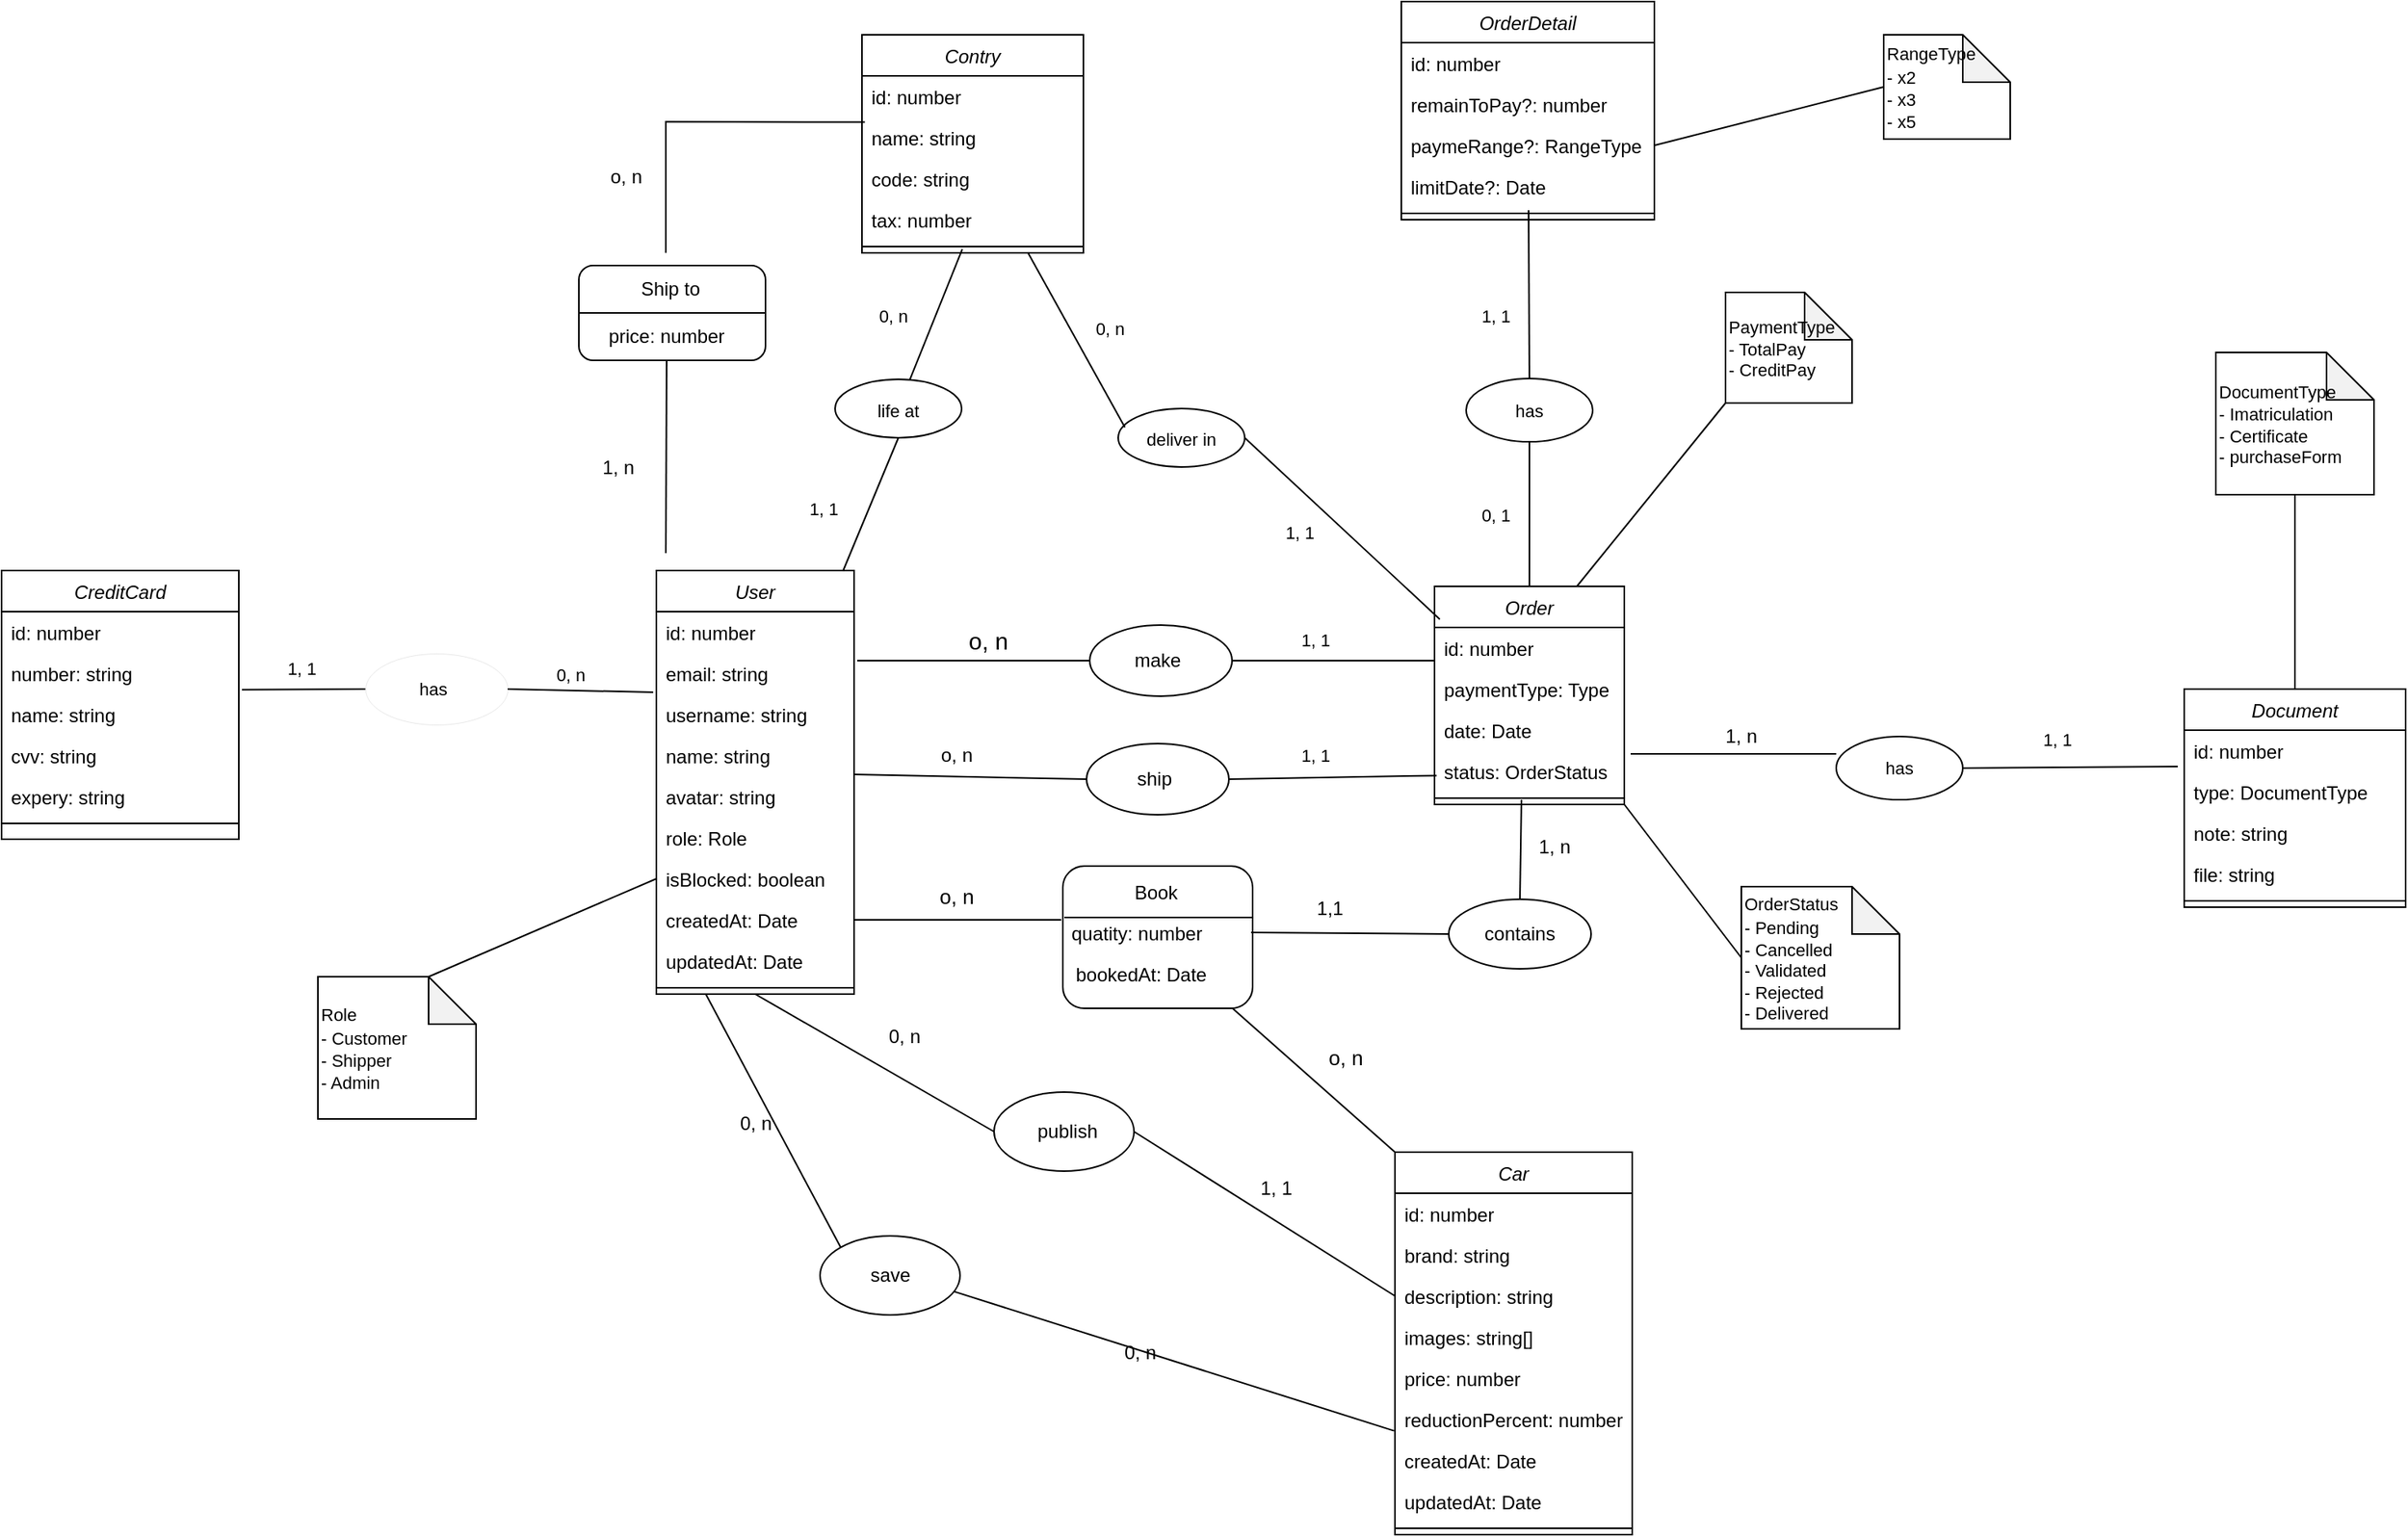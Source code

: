 <mxfile version="21.0.2"><diagram name="Page-1" id="-V2wraO-OE4GMBQP_mxs"><mxGraphModel dx="1760" dy="794" grid="1" gridSize="10" guides="1" tooltips="1" connect="1" arrows="1" fold="1" page="1" pageScale="1" pageWidth="827" pageHeight="1169" math="0" shadow="0"><root><mxCell id="0"/><mxCell id="1" parent="0"/><mxCell id="UpKKAHoQI_S8U3gCzKx3-3" value="User" style="swimlane;fontStyle=2;align=center;verticalAlign=top;childLayout=stackLayout;horizontal=1;startSize=26;horizontalStack=0;resizeParent=1;resizeLast=0;collapsible=1;marginBottom=0;rounded=0;shadow=0;strokeWidth=1;" parent="1" vertex="1"><mxGeometry x="714" y="761" width="125" height="268" as="geometry"><mxRectangle x="230" y="140" width="160" height="26" as="alternateBounds"/></mxGeometry></mxCell><mxCell id="UpKKAHoQI_S8U3gCzKx3-4" value="id: number" style="text;align=left;verticalAlign=top;spacingLeft=4;spacingRight=4;overflow=hidden;rotatable=0;points=[[0,0.5],[1,0.5]];portConstraint=eastwest;rounded=0;shadow=0;html=0;" parent="UpKKAHoQI_S8U3gCzKx3-3" vertex="1"><mxGeometry y="26" width="125" height="26" as="geometry"/></mxCell><mxCell id="UpKKAHoQI_S8U3gCzKx3-5" value="email: string" style="text;align=left;verticalAlign=top;spacingLeft=4;spacingRight=4;overflow=hidden;rotatable=0;points=[[0,0.5],[1,0.5]];portConstraint=eastwest;rounded=0;shadow=0;html=0;" parent="UpKKAHoQI_S8U3gCzKx3-3" vertex="1"><mxGeometry y="52" width="125" height="26" as="geometry"/></mxCell><mxCell id="UpKKAHoQI_S8U3gCzKx3-6" value="username: string" style="text;align=left;verticalAlign=top;spacingLeft=4;spacingRight=4;overflow=hidden;rotatable=0;points=[[0,0.5],[1,0.5]];portConstraint=eastwest;" parent="UpKKAHoQI_S8U3gCzKx3-3" vertex="1"><mxGeometry y="78" width="125" height="26" as="geometry"/></mxCell><mxCell id="UpKKAHoQI_S8U3gCzKx3-7" value="name: string" style="text;align=left;verticalAlign=top;spacingLeft=4;spacingRight=4;overflow=hidden;rotatable=0;points=[[0,0.5],[1,0.5]];portConstraint=eastwest;" parent="UpKKAHoQI_S8U3gCzKx3-3" vertex="1"><mxGeometry y="104" width="125" height="26" as="geometry"/></mxCell><mxCell id="UpKKAHoQI_S8U3gCzKx3-8" value="avatar: string" style="text;align=left;verticalAlign=top;spacingLeft=4;spacingRight=4;overflow=hidden;rotatable=0;points=[[0,0.5],[1,0.5]];portConstraint=eastwest;rounded=0;shadow=0;html=0;" parent="UpKKAHoQI_S8U3gCzKx3-3" vertex="1"><mxGeometry y="130" width="125" height="26" as="geometry"/></mxCell><mxCell id="UpKKAHoQI_S8U3gCzKx3-9" value="role: Role" style="text;align=left;verticalAlign=top;spacingLeft=4;spacingRight=4;overflow=hidden;rotatable=0;points=[[0,0.5],[1,0.5]];portConstraint=eastwest;rounded=0;shadow=0;html=0;" parent="UpKKAHoQI_S8U3gCzKx3-3" vertex="1"><mxGeometry y="156" width="125" height="26" as="geometry"/></mxCell><mxCell id="UpKKAHoQI_S8U3gCzKx3-10" value="isBlocked: boolean" style="text;align=left;verticalAlign=top;spacingLeft=4;spacingRight=4;overflow=hidden;rotatable=0;points=[[0,0.5],[1,0.5]];portConstraint=eastwest;rounded=0;shadow=0;html=0;" parent="UpKKAHoQI_S8U3gCzKx3-3" vertex="1"><mxGeometry y="182" width="125" height="26" as="geometry"/></mxCell><mxCell id="UpKKAHoQI_S8U3gCzKx3-11" value="createdAt: Date" style="text;align=left;verticalAlign=top;spacingLeft=4;spacingRight=4;overflow=hidden;rotatable=0;points=[[0,0.5],[1,0.5]];portConstraint=eastwest;rounded=0;shadow=0;html=0;" parent="UpKKAHoQI_S8U3gCzKx3-3" vertex="1"><mxGeometry y="208" width="125" height="26" as="geometry"/></mxCell><mxCell id="UpKKAHoQI_S8U3gCzKx3-12" value="updatedAt: Date" style="text;align=left;verticalAlign=top;spacingLeft=4;spacingRight=4;overflow=hidden;rotatable=0;points=[[0,0.5],[1,0.5]];portConstraint=eastwest;rounded=0;shadow=0;html=0;" parent="UpKKAHoQI_S8U3gCzKx3-3" vertex="1"><mxGeometry y="234" width="125" height="26" as="geometry"/></mxCell><mxCell id="UpKKAHoQI_S8U3gCzKx3-13" value="" style="line;html=1;strokeWidth=1;align=left;verticalAlign=middle;spacingTop=-1;spacingLeft=3;spacingRight=3;rotatable=0;labelPosition=right;points=[];portConstraint=eastwest;" parent="UpKKAHoQI_S8U3gCzKx3-3" vertex="1"><mxGeometry y="260" width="125" height="8" as="geometry"/></mxCell><mxCell id="UpKKAHoQI_S8U3gCzKx3-14" value="CreditCard" style="swimlane;fontStyle=2;align=center;verticalAlign=top;childLayout=stackLayout;horizontal=1;startSize=26;horizontalStack=0;resizeParent=1;resizeLast=0;collapsible=1;marginBottom=0;rounded=0;shadow=0;strokeWidth=1;" parent="1" vertex="1"><mxGeometry x="300" y="761" width="150" height="170" as="geometry"><mxRectangle x="230" y="140" width="160" height="26" as="alternateBounds"/></mxGeometry></mxCell><mxCell id="UpKKAHoQI_S8U3gCzKx3-15" value="id: number" style="text;align=left;verticalAlign=top;spacingLeft=4;spacingRight=4;overflow=hidden;rotatable=0;points=[[0,0.5],[1,0.5]];portConstraint=eastwest;rounded=0;shadow=0;html=0;" parent="UpKKAHoQI_S8U3gCzKx3-14" vertex="1"><mxGeometry y="26" width="150" height="26" as="geometry"/></mxCell><mxCell id="UpKKAHoQI_S8U3gCzKx3-16" value="number: string" style="text;align=left;verticalAlign=top;spacingLeft=4;spacingRight=4;overflow=hidden;rotatable=0;points=[[0,0.5],[1,0.5]];portConstraint=eastwest;" parent="UpKKAHoQI_S8U3gCzKx3-14" vertex="1"><mxGeometry y="52" width="150" height="26" as="geometry"/></mxCell><mxCell id="UpKKAHoQI_S8U3gCzKx3-17" value="name: string" style="text;align=left;verticalAlign=top;spacingLeft=4;spacingRight=4;overflow=hidden;rotatable=0;points=[[0,0.5],[1,0.5]];portConstraint=eastwest;rounded=0;shadow=0;html=0;" parent="UpKKAHoQI_S8U3gCzKx3-14" vertex="1"><mxGeometry y="78" width="150" height="26" as="geometry"/></mxCell><mxCell id="UpKKAHoQI_S8U3gCzKx3-18" value="cvv: string" style="text;align=left;verticalAlign=top;spacingLeft=4;spacingRight=4;overflow=hidden;rotatable=0;points=[[0,0.5],[1,0.5]];portConstraint=eastwest;rounded=0;shadow=0;html=0;" parent="UpKKAHoQI_S8U3gCzKx3-14" vertex="1"><mxGeometry y="104" width="150" height="26" as="geometry"/></mxCell><mxCell id="UpKKAHoQI_S8U3gCzKx3-19" value="expery: string" style="text;align=left;verticalAlign=top;spacingLeft=4;spacingRight=4;overflow=hidden;rotatable=0;points=[[0,0.5],[1,0.5]];portConstraint=eastwest;rounded=0;shadow=0;html=0;" parent="UpKKAHoQI_S8U3gCzKx3-14" vertex="1"><mxGeometry y="130" width="150" height="26" as="geometry"/></mxCell><mxCell id="UpKKAHoQI_S8U3gCzKx3-20" value="" style="line;html=1;strokeWidth=1;align=left;verticalAlign=middle;spacingTop=-1;spacingLeft=3;spacingRight=3;rotatable=0;labelPosition=right;points=[];portConstraint=eastwest;" parent="UpKKAHoQI_S8U3gCzKx3-14" vertex="1"><mxGeometry y="156" width="150" height="8" as="geometry"/></mxCell><mxCell id="UpKKAHoQI_S8U3gCzKx3-21" value="Order" style="swimlane;fontStyle=2;align=center;verticalAlign=top;childLayout=stackLayout;horizontal=1;startSize=26;horizontalStack=0;resizeParent=1;resizeLast=0;collapsible=1;marginBottom=0;rounded=0;shadow=0;strokeWidth=1;" parent="1" vertex="1"><mxGeometry x="1206" y="771" width="120" height="138" as="geometry"><mxRectangle x="230" y="140" width="160" height="26" as="alternateBounds"/></mxGeometry></mxCell><mxCell id="UpKKAHoQI_S8U3gCzKx3-22" value="id: number" style="text;align=left;verticalAlign=top;spacingLeft=4;spacingRight=4;overflow=hidden;rotatable=0;points=[[0,0.5],[1,0.5]];portConstraint=eastwest;rounded=0;shadow=0;html=0;" parent="UpKKAHoQI_S8U3gCzKx3-21" vertex="1"><mxGeometry y="26" width="120" height="26" as="geometry"/></mxCell><mxCell id="UpKKAHoQI_S8U3gCzKx3-23" value="paymentType: Type" style="text;align=left;verticalAlign=top;spacingLeft=4;spacingRight=4;overflow=hidden;rotatable=0;points=[[0,0.5],[1,0.5]];portConstraint=eastwest;rounded=0;shadow=0;html=0;" parent="UpKKAHoQI_S8U3gCzKx3-21" vertex="1"><mxGeometry y="52" width="120" height="26" as="geometry"/></mxCell><mxCell id="UpKKAHoQI_S8U3gCzKx3-24" value="date: Date" style="text;align=left;verticalAlign=top;spacingLeft=4;spacingRight=4;overflow=hidden;rotatable=0;points=[[0,0.5],[1,0.5]];portConstraint=eastwest;rounded=0;shadow=0;html=0;" parent="UpKKAHoQI_S8U3gCzKx3-21" vertex="1"><mxGeometry y="78" width="120" height="26" as="geometry"/></mxCell><mxCell id="UpKKAHoQI_S8U3gCzKx3-25" value="status: OrderStatus" style="text;align=left;verticalAlign=top;spacingLeft=4;spacingRight=4;overflow=hidden;rotatable=0;points=[[0,0.5],[1,0.5]];portConstraint=eastwest;rounded=0;shadow=0;html=0;" parent="UpKKAHoQI_S8U3gCzKx3-21" vertex="1"><mxGeometry y="104" width="120" height="26" as="geometry"/></mxCell><mxCell id="UpKKAHoQI_S8U3gCzKx3-26" value="" style="line;html=1;strokeWidth=1;align=left;verticalAlign=middle;spacingTop=-1;spacingLeft=3;spacingRight=3;rotatable=0;labelPosition=right;points=[];portConstraint=eastwest;" parent="UpKKAHoQI_S8U3gCzKx3-21" vertex="1"><mxGeometry y="130" width="120" height="8" as="geometry"/></mxCell><mxCell id="UpKKAHoQI_S8U3gCzKx3-27" value="&lt;font style=&quot;font-size: 11px;&quot;&gt;OrderStatus&lt;br&gt;- Pending&lt;br&gt;- Cancelled&lt;font style=&quot;border-color: var(--border-color);&quot;&gt;&lt;br style=&quot;border-color: var(--border-color);&quot;&gt;&lt;/font&gt;&lt;/font&gt;&lt;div style=&quot;font-size: 11px;&quot;&gt;&lt;span style=&quot;background-color: initial;&quot;&gt;&lt;font style=&quot;font-size: 11px;&quot;&gt;- Validated&lt;/font&gt;&lt;/span&gt;&lt;/div&gt;&lt;div style=&quot;font-size: 11px;&quot;&gt;&lt;span style=&quot;background-color: initial;&quot;&gt;&lt;font style=&quot;font-size: 11px;&quot;&gt;- Rejected&lt;/font&gt;&lt;/span&gt;&lt;/div&gt;&lt;div style=&quot;font-size: 11px;&quot;&gt;&lt;span style=&quot;background-color: initial;&quot;&gt;&lt;font style=&quot;font-size: 11px;&quot;&gt;- Delivered&lt;/font&gt;&lt;/span&gt;&lt;/div&gt;" style="shape=note;whiteSpace=wrap;html=1;backgroundOutline=1;darkOpacity=0.05;align=left;" parent="1" vertex="1"><mxGeometry x="1400" y="961" width="100" height="90" as="geometry"/></mxCell><mxCell id="UpKKAHoQI_S8U3gCzKx3-28" value="" style="ellipse;whiteSpace=wrap;html=1;" parent="1" vertex="1"><mxGeometry x="988" y="795.5" width="90" height="45" as="geometry"/></mxCell><mxCell id="UpKKAHoQI_S8U3gCzKx3-29" value="" style="endArrow=none;html=1;rounded=0;exitX=1.016;exitY=-0.115;exitDx=0;exitDy=0;exitPerimeter=0;" parent="1" target="UpKKAHoQI_S8U3gCzKx3-28" edge="1"><mxGeometry width="50" height="50" relative="1" as="geometry"><mxPoint x="841" y="818.01" as="sourcePoint"/><mxPoint x="1210" y="803" as="targetPoint"/></mxGeometry></mxCell><mxCell id="UpKKAHoQI_S8U3gCzKx3-30" value="" style="endArrow=none;html=1;rounded=0;exitX=1;exitY=0.5;exitDx=0;exitDy=0;entryX=0;entryY=0.5;entryDx=0;entryDy=0;" parent="1" source="UpKKAHoQI_S8U3gCzKx3-28" edge="1"><mxGeometry width="50" height="50" relative="1" as="geometry"><mxPoint x="1160" y="853" as="sourcePoint"/><mxPoint x="1206.0" y="818" as="targetPoint"/></mxGeometry></mxCell><mxCell id="UpKKAHoQI_S8U3gCzKx3-31" value="make" style="text;html=1;strokeColor=none;fillColor=none;align=center;verticalAlign=middle;whiteSpace=wrap;rounded=0;" parent="1" vertex="1"><mxGeometry x="1001" y="803" width="60" height="30" as="geometry"/></mxCell><mxCell id="UpKKAHoQI_S8U3gCzKx3-32" value="Car" style="swimlane;fontStyle=2;align=center;verticalAlign=top;childLayout=stackLayout;horizontal=1;startSize=26;horizontalStack=0;resizeParent=1;resizeLast=0;collapsible=1;marginBottom=0;rounded=0;shadow=0;strokeWidth=1;" parent="1" vertex="1"><mxGeometry x="1181" y="1129" width="150" height="242" as="geometry"><mxRectangle x="230" y="140" width="160" height="26" as="alternateBounds"/></mxGeometry></mxCell><mxCell id="UpKKAHoQI_S8U3gCzKx3-33" value="id: number" style="text;align=left;verticalAlign=top;spacingLeft=4;spacingRight=4;overflow=hidden;rotatable=0;points=[[0,0.5],[1,0.5]];portConstraint=eastwest;rounded=0;shadow=0;html=0;" parent="UpKKAHoQI_S8U3gCzKx3-32" vertex="1"><mxGeometry y="26" width="150" height="26" as="geometry"/></mxCell><mxCell id="UpKKAHoQI_S8U3gCzKx3-34" value="brand: string" style="text;align=left;verticalAlign=top;spacingLeft=4;spacingRight=4;overflow=hidden;rotatable=0;points=[[0,0.5],[1,0.5]];portConstraint=eastwest;rounded=0;shadow=0;html=0;" parent="UpKKAHoQI_S8U3gCzKx3-32" vertex="1"><mxGeometry y="52" width="150" height="26" as="geometry"/></mxCell><mxCell id="UpKKAHoQI_S8U3gCzKx3-35" value="description: string" style="text;align=left;verticalAlign=top;spacingLeft=4;spacingRight=4;overflow=hidden;rotatable=0;points=[[0,0.5],[1,0.5]];portConstraint=eastwest;rounded=0;shadow=0;html=0;" parent="UpKKAHoQI_S8U3gCzKx3-32" vertex="1"><mxGeometry y="78" width="150" height="26" as="geometry"/></mxCell><mxCell id="UpKKAHoQI_S8U3gCzKx3-36" value="images: string[]" style="text;align=left;verticalAlign=top;spacingLeft=4;spacingRight=4;overflow=hidden;rotatable=0;points=[[0,0.5],[1,0.5]];portConstraint=eastwest;rounded=0;shadow=0;html=0;" parent="UpKKAHoQI_S8U3gCzKx3-32" vertex="1"><mxGeometry y="104" width="150" height="26" as="geometry"/></mxCell><mxCell id="UpKKAHoQI_S8U3gCzKx3-37" value="price: number" style="text;align=left;verticalAlign=top;spacingLeft=4;spacingRight=4;overflow=hidden;rotatable=0;points=[[0,0.5],[1,0.5]];portConstraint=eastwest;rounded=0;shadow=0;html=0;" parent="UpKKAHoQI_S8U3gCzKx3-32" vertex="1"><mxGeometry y="130" width="150" height="26" as="geometry"/></mxCell><mxCell id="UpKKAHoQI_S8U3gCzKx3-38" value="reductionPercent: number" style="text;align=left;verticalAlign=top;spacingLeft=4;spacingRight=4;overflow=hidden;rotatable=0;points=[[0,0.5],[1,0.5]];portConstraint=eastwest;rounded=0;shadow=0;html=0;" parent="UpKKAHoQI_S8U3gCzKx3-32" vertex="1"><mxGeometry y="156" width="150" height="26" as="geometry"/></mxCell><mxCell id="UpKKAHoQI_S8U3gCzKx3-39" value="createdAt: Date" style="text;align=left;verticalAlign=top;spacingLeft=4;spacingRight=4;overflow=hidden;rotatable=0;points=[[0,0.5],[1,0.5]];portConstraint=eastwest;rounded=0;shadow=0;html=0;" parent="UpKKAHoQI_S8U3gCzKx3-32" vertex="1"><mxGeometry y="182" width="150" height="26" as="geometry"/></mxCell><mxCell id="UpKKAHoQI_S8U3gCzKx3-40" value="updatedAt: Date" style="text;align=left;verticalAlign=top;spacingLeft=4;spacingRight=4;overflow=hidden;rotatable=0;points=[[0,0.5],[1,0.5]];portConstraint=eastwest;rounded=0;shadow=0;html=0;" parent="UpKKAHoQI_S8U3gCzKx3-32" vertex="1"><mxGeometry y="208" width="150" height="26" as="geometry"/></mxCell><mxCell id="UpKKAHoQI_S8U3gCzKx3-41" value="" style="line;html=1;strokeWidth=1;align=left;verticalAlign=middle;spacingTop=-1;spacingLeft=3;spacingRight=3;rotatable=0;labelPosition=right;points=[];portConstraint=eastwest;" parent="UpKKAHoQI_S8U3gCzKx3-32" vertex="1"><mxGeometry y="234" width="150" height="8" as="geometry"/></mxCell><mxCell id="UpKKAHoQI_S8U3gCzKx3-42" value="" style="ellipse;whiteSpace=wrap;html=1;" parent="1" vertex="1"><mxGeometry x="1215" y="969" width="90" height="44" as="geometry"/></mxCell><mxCell id="UpKKAHoQI_S8U3gCzKx3-43" value="contains" style="text;html=1;strokeColor=none;fillColor=none;align=center;verticalAlign=middle;whiteSpace=wrap;rounded=0;" parent="1" vertex="1"><mxGeometry x="1230" y="976" width="60" height="30" as="geometry"/></mxCell><mxCell id="UpKKAHoQI_S8U3gCzKx3-44" value="OrderDetail" style="swimlane;fontStyle=2;align=center;verticalAlign=top;childLayout=stackLayout;horizontal=1;startSize=26;horizontalStack=0;resizeParent=1;resizeLast=0;collapsible=1;marginBottom=0;rounded=0;shadow=0;strokeWidth=1;" parent="1" vertex="1"><mxGeometry x="1185" y="401" width="160" height="138" as="geometry"><mxRectangle x="230" y="140" width="160" height="26" as="alternateBounds"/></mxGeometry></mxCell><mxCell id="UpKKAHoQI_S8U3gCzKx3-45" value="id: number" style="text;align=left;verticalAlign=top;spacingLeft=4;spacingRight=4;overflow=hidden;rotatable=0;points=[[0,0.5],[1,0.5]];portConstraint=eastwest;rounded=0;shadow=0;html=0;" parent="UpKKAHoQI_S8U3gCzKx3-44" vertex="1"><mxGeometry y="26" width="160" height="26" as="geometry"/></mxCell><mxCell id="UpKKAHoQI_S8U3gCzKx3-46" value="remainToPay?: number" style="text;align=left;verticalAlign=top;spacingLeft=4;spacingRight=4;overflow=hidden;rotatable=0;points=[[0,0.5],[1,0.5]];portConstraint=eastwest;rounded=0;shadow=0;html=0;" parent="UpKKAHoQI_S8U3gCzKx3-44" vertex="1"><mxGeometry y="52" width="160" height="26" as="geometry"/></mxCell><mxCell id="UpKKAHoQI_S8U3gCzKx3-47" value="paymeRange?: RangeType" style="text;align=left;verticalAlign=top;spacingLeft=4;spacingRight=4;overflow=hidden;rotatable=0;points=[[0,0.5],[1,0.5]];portConstraint=eastwest;rounded=0;shadow=0;html=0;" parent="UpKKAHoQI_S8U3gCzKx3-44" vertex="1"><mxGeometry y="78" width="160" height="26" as="geometry"/></mxCell><mxCell id="UpKKAHoQI_S8U3gCzKx3-48" value="limitDate?: Date" style="text;align=left;verticalAlign=top;spacingLeft=4;spacingRight=4;overflow=hidden;rotatable=0;points=[[0,0.5],[1,0.5]];portConstraint=eastwest;rounded=0;shadow=0;html=0;" parent="UpKKAHoQI_S8U3gCzKx3-44" vertex="1"><mxGeometry y="104" width="160" height="26" as="geometry"/></mxCell><mxCell id="UpKKAHoQI_S8U3gCzKx3-49" value="" style="line;html=1;strokeWidth=1;align=left;verticalAlign=middle;spacingTop=-1;spacingLeft=3;spacingRight=3;rotatable=0;labelPosition=right;points=[];portConstraint=eastwest;" parent="UpKKAHoQI_S8U3gCzKx3-44" vertex="1"><mxGeometry y="130" width="160" height="8" as="geometry"/></mxCell><mxCell id="UpKKAHoQI_S8U3gCzKx3-50" value="" style="ellipse;whiteSpace=wrap;html=1;fontSize=11;" parent="1" vertex="1"><mxGeometry x="1226" y="639.5" width="80" height="40" as="geometry"/></mxCell><mxCell id="UpKKAHoQI_S8U3gCzKx3-51" value="has" style="text;html=1;strokeColor=none;fillColor=none;align=center;verticalAlign=middle;whiteSpace=wrap;rounded=0;fontSize=11;" parent="1" vertex="1"><mxGeometry x="1236" y="644.5" width="60" height="30" as="geometry"/></mxCell><mxCell id="UpKKAHoQI_S8U3gCzKx3-52" value="" style="ellipse;whiteSpace=wrap;html=1;fontSize=11;" parent="1" vertex="1"><mxGeometry x="1006" y="658.5" width="80" height="37" as="geometry"/></mxCell><mxCell id="UpKKAHoQI_S8U3gCzKx3-53" value="deliver in" style="text;html=1;strokeColor=none;fillColor=none;align=center;verticalAlign=middle;whiteSpace=wrap;rounded=0;fontSize=11;" parent="1" vertex="1"><mxGeometry x="1016" y="663" width="60" height="30" as="geometry"/></mxCell><mxCell id="UpKKAHoQI_S8U3gCzKx3-54" value="Document" style="swimlane;fontStyle=2;align=center;verticalAlign=top;childLayout=stackLayout;horizontal=1;startSize=26;horizontalStack=0;resizeParent=1;resizeLast=0;collapsible=1;marginBottom=0;rounded=0;shadow=0;strokeWidth=1;" parent="1" vertex="1"><mxGeometry x="1680" y="836" width="140" height="138" as="geometry"><mxRectangle x="230" y="140" width="160" height="26" as="alternateBounds"/></mxGeometry></mxCell><mxCell id="UpKKAHoQI_S8U3gCzKx3-55" value="id: number" style="text;align=left;verticalAlign=top;spacingLeft=4;spacingRight=4;overflow=hidden;rotatable=0;points=[[0,0.5],[1,0.5]];portConstraint=eastwest;rounded=0;shadow=0;html=0;" parent="UpKKAHoQI_S8U3gCzKx3-54" vertex="1"><mxGeometry y="26" width="140" height="26" as="geometry"/></mxCell><mxCell id="UpKKAHoQI_S8U3gCzKx3-56" value="type: DocumentType" style="text;align=left;verticalAlign=top;spacingLeft=4;spacingRight=4;overflow=hidden;rotatable=0;points=[[0,0.5],[1,0.5]];portConstraint=eastwest;rounded=0;shadow=0;html=0;" parent="UpKKAHoQI_S8U3gCzKx3-54" vertex="1"><mxGeometry y="52" width="140" height="26" as="geometry"/></mxCell><mxCell id="UpKKAHoQI_S8U3gCzKx3-57" value="note: string" style="text;align=left;verticalAlign=top;spacingLeft=4;spacingRight=4;overflow=hidden;rotatable=0;points=[[0,0.5],[1,0.5]];portConstraint=eastwest;rounded=0;shadow=0;html=0;" parent="UpKKAHoQI_S8U3gCzKx3-54" vertex="1"><mxGeometry y="78" width="140" height="26" as="geometry"/></mxCell><mxCell id="UpKKAHoQI_S8U3gCzKx3-58" value="file: string" style="text;align=left;verticalAlign=top;spacingLeft=4;spacingRight=4;overflow=hidden;rotatable=0;points=[[0,0.5],[1,0.5]];portConstraint=eastwest;rounded=0;shadow=0;html=0;" parent="UpKKAHoQI_S8U3gCzKx3-54" vertex="1"><mxGeometry y="104" width="140" height="26" as="geometry"/></mxCell><mxCell id="UpKKAHoQI_S8U3gCzKx3-59" value="" style="line;html=1;strokeWidth=1;align=left;verticalAlign=middle;spacingTop=-1;spacingLeft=3;spacingRight=3;rotatable=0;labelPosition=right;points=[];portConstraint=eastwest;" parent="UpKKAHoQI_S8U3gCzKx3-54" vertex="1"><mxGeometry y="130" width="140" height="8" as="geometry"/></mxCell><mxCell id="UpKKAHoQI_S8U3gCzKx3-60" value="" style="ellipse;whiteSpace=wrap;html=1;fontSize=11;" parent="1" vertex="1"><mxGeometry x="1460" y="866" width="80" height="40" as="geometry"/></mxCell><mxCell id="UpKKAHoQI_S8U3gCzKx3-61" value="has" style="text;html=1;strokeColor=none;fillColor=none;align=center;verticalAlign=middle;whiteSpace=wrap;rounded=0;fontSize=11;" parent="1" vertex="1"><mxGeometry x="1470" y="871" width="60" height="30" as="geometry"/></mxCell><mxCell id="UpKKAHoQI_S8U3gCzKx3-62" value="&lt;font style=&quot;font-size: 11px;&quot;&gt;DocumentType&lt;br&gt;- Imatriculation&lt;br&gt;&lt;/font&gt;&lt;div style=&quot;font-size: 11px;&quot;&gt;&lt;span style=&quot;background-color: initial;&quot;&gt;&lt;font style=&quot;font-size: 11px;&quot;&gt;- Certificate&lt;/font&gt;&lt;/span&gt;&lt;/div&gt;&lt;div style=&quot;font-size: 11px;&quot;&gt;&lt;span style=&quot;background-color: initial;&quot;&gt;&lt;font style=&quot;font-size: 11px;&quot;&gt;- purchaseForm&lt;/font&gt;&lt;/span&gt;&lt;/div&gt;" style="shape=note;whiteSpace=wrap;html=1;backgroundOutline=1;darkOpacity=0.05;align=left;" parent="1" vertex="1"><mxGeometry x="1700" y="623" width="100" height="90" as="geometry"/></mxCell><mxCell id="UpKKAHoQI_S8U3gCzKx3-63" value="" style="endArrow=none;html=1;rounded=0;fontSize=11;exitX=0.5;exitY=1;exitDx=0;exitDy=0;exitPerimeter=0;entryX=0.5;entryY=0;entryDx=0;entryDy=0;" parent="1" source="UpKKAHoQI_S8U3gCzKx3-62" target="UpKKAHoQI_S8U3gCzKx3-54" edge="1"><mxGeometry width="50" height="50" relative="1" as="geometry"><mxPoint x="1272.5" y="802" as="sourcePoint"/><mxPoint x="1322.5" y="752" as="targetPoint"/></mxGeometry></mxCell><mxCell id="UpKKAHoQI_S8U3gCzKx3-64" value="0, 1" style="text;html=1;strokeColor=none;fillColor=none;align=center;verticalAlign=middle;whiteSpace=wrap;rounded=0;fontSize=11;" parent="1" vertex="1"><mxGeometry x="1215" y="711" width="60" height="30" as="geometry"/></mxCell><mxCell id="UpKKAHoQI_S8U3gCzKx3-65" value="1, 1" style="text;html=1;strokeColor=none;fillColor=none;align=center;verticalAlign=middle;whiteSpace=wrap;rounded=0;fontSize=11;" parent="1" vertex="1"><mxGeometry x="1215" y="585" width="60" height="30" as="geometry"/></mxCell><mxCell id="UpKKAHoQI_S8U3gCzKx3-66" value="o, n" style="text;html=1;strokeColor=none;fillColor=none;align=center;verticalAlign=middle;whiteSpace=wrap;rounded=0;fontSize=15;" parent="1" vertex="1"><mxGeometry x="894" y="790" width="60" height="30" as="geometry"/></mxCell><mxCell id="UpKKAHoQI_S8U3gCzKx3-67" value="1, n" style="text;html=1;strokeColor=none;fillColor=none;align=center;verticalAlign=middle;whiteSpace=wrap;rounded=0;fontSize=12;" parent="1" vertex="1"><mxGeometry x="1252" y="921" width="60" height="30" as="geometry"/></mxCell><mxCell id="UpKKAHoQI_S8U3gCzKx3-68" value="&lt;font style=&quot;font-size: 11px;&quot;&gt;PaymentType&lt;br&gt;- TotalPay&lt;br&gt;&lt;/font&gt;&lt;div style=&quot;font-size: 11px;&quot;&gt;&lt;span style=&quot;background-color: initial;&quot;&gt;&lt;font style=&quot;font-size: 11px;&quot;&gt;- CreditPay&lt;/font&gt;&lt;/span&gt;&lt;/div&gt;" style="shape=note;whiteSpace=wrap;html=1;backgroundOutline=1;darkOpacity=0.05;align=left;" parent="1" vertex="1"><mxGeometry x="1390" y="585" width="80" height="70" as="geometry"/></mxCell><mxCell id="UpKKAHoQI_S8U3gCzKx3-69" value="Contry" style="swimlane;fontStyle=2;align=center;verticalAlign=top;childLayout=stackLayout;horizontal=1;startSize=26;horizontalStack=0;resizeParent=1;resizeLast=0;collapsible=1;marginBottom=0;rounded=0;shadow=0;strokeWidth=1;" parent="1" vertex="1"><mxGeometry x="844" y="422" width="140" height="138" as="geometry"><mxRectangle x="230" y="140" width="160" height="26" as="alternateBounds"/></mxGeometry></mxCell><mxCell id="UpKKAHoQI_S8U3gCzKx3-70" value="id: number" style="text;align=left;verticalAlign=top;spacingLeft=4;spacingRight=4;overflow=hidden;rotatable=0;points=[[0,0.5],[1,0.5]];portConstraint=eastwest;rounded=0;shadow=0;html=0;" parent="UpKKAHoQI_S8U3gCzKx3-69" vertex="1"><mxGeometry y="26" width="140" height="26" as="geometry"/></mxCell><mxCell id="UpKKAHoQI_S8U3gCzKx3-71" value="name: string" style="text;align=left;verticalAlign=top;spacingLeft=4;spacingRight=4;overflow=hidden;rotatable=0;points=[[0,0.5],[1,0.5]];portConstraint=eastwest;rounded=0;shadow=0;html=0;" parent="UpKKAHoQI_S8U3gCzKx3-69" vertex="1"><mxGeometry y="52" width="140" height="26" as="geometry"/></mxCell><mxCell id="UpKKAHoQI_S8U3gCzKx3-72" value="code: string" style="text;align=left;verticalAlign=top;spacingLeft=4;spacingRight=4;overflow=hidden;rotatable=0;points=[[0,0.5],[1,0.5]];portConstraint=eastwest;rounded=0;shadow=0;html=0;" parent="UpKKAHoQI_S8U3gCzKx3-69" vertex="1"><mxGeometry y="78" width="140" height="26" as="geometry"/></mxCell><mxCell id="UpKKAHoQI_S8U3gCzKx3-73" value="tax: number" style="text;align=left;verticalAlign=top;spacingLeft=4;spacingRight=4;overflow=hidden;rotatable=0;points=[[0,0.5],[1,0.5]];portConstraint=eastwest;rounded=0;shadow=0;html=0;" parent="UpKKAHoQI_S8U3gCzKx3-69" vertex="1"><mxGeometry y="104" width="140" height="26" as="geometry"/></mxCell><mxCell id="UpKKAHoQI_S8U3gCzKx3-74" value="" style="line;html=1;strokeWidth=1;align=left;verticalAlign=middle;spacingTop=-1;spacingLeft=3;spacingRight=3;rotatable=0;labelPosition=right;points=[];portConstraint=eastwest;" parent="UpKKAHoQI_S8U3gCzKx3-69" vertex="1"><mxGeometry y="130" width="140" height="8" as="geometry"/></mxCell><mxCell id="UpKKAHoQI_S8U3gCzKx3-75" value="" style="endArrow=none;html=1;rounded=0;fontSize=11;entryX=0.028;entryY=-0.199;entryDx=0;entryDy=0;entryPerimeter=0;exitX=1;exitY=0.5;exitDx=0;exitDy=0;" parent="1" source="UpKKAHoQI_S8U3gCzKx3-52" target="UpKKAHoQI_S8U3gCzKx3-22" edge="1"><mxGeometry width="50" height="50" relative="1" as="geometry"><mxPoint x="1030" y="701" as="sourcePoint"/><mxPoint x="1070" y="811" as="targetPoint"/></mxGeometry></mxCell><mxCell id="UpKKAHoQI_S8U3gCzKx3-76" value="" style="endArrow=none;html=1;rounded=0;fontSize=11;exitX=0.053;exitY=0.321;exitDx=0;exitDy=0;exitPerimeter=0;entryX=0.75;entryY=1;entryDx=0;entryDy=0;" parent="1" source="UpKKAHoQI_S8U3gCzKx3-52" target="UpKKAHoQI_S8U3gCzKx3-69" edge="1"><mxGeometry width="50" height="50" relative="1" as="geometry"><mxPoint x="1000" y="741" as="sourcePoint"/><mxPoint x="830" y="581" as="targetPoint"/></mxGeometry></mxCell><mxCell id="UpKKAHoQI_S8U3gCzKx3-77" value="" style="ellipse;whiteSpace=wrap;html=1;strokeWidth=0;fontSize=11;" parent="1" vertex="1"><mxGeometry x="530" y="813.5" width="90" height="45" as="geometry"/></mxCell><mxCell id="UpKKAHoQI_S8U3gCzKx3-78" value="" style="endArrow=none;html=1;rounded=0;fontSize=11;exitX=1;exitY=0.5;exitDx=0;exitDy=0;entryX=-0.016;entryY=-0.038;entryDx=0;entryDy=0;entryPerimeter=0;" parent="1" source="UpKKAHoQI_S8U3gCzKx3-77" target="UpKKAHoQI_S8U3gCzKx3-6" edge="1"><mxGeometry width="50" height="50" relative="1" as="geometry"><mxPoint x="720" y="1031" as="sourcePoint"/><mxPoint x="770" y="981" as="targetPoint"/></mxGeometry></mxCell><mxCell id="UpKKAHoQI_S8U3gCzKx3-79" value="" style="endArrow=none;html=1;rounded=0;fontSize=11;exitX=1.013;exitY=0.897;exitDx=0;exitDy=0;exitPerimeter=0;entryX=0;entryY=0.5;entryDx=0;entryDy=0;" parent="1" source="UpKKAHoQI_S8U3gCzKx3-16" target="UpKKAHoQI_S8U3gCzKx3-77" edge="1"><mxGeometry width="50" height="50" relative="1" as="geometry"><mxPoint x="720" y="1031" as="sourcePoint"/><mxPoint x="770" y="981" as="targetPoint"/></mxGeometry></mxCell><mxCell id="UpKKAHoQI_S8U3gCzKx3-80" value="0, n" style="text;html=1;strokeColor=none;fillColor=none;align=center;verticalAlign=middle;whiteSpace=wrap;rounded=0;fontSize=11;" parent="1" vertex="1"><mxGeometry x="630" y="812" width="60" height="30" as="geometry"/></mxCell><mxCell id="UpKKAHoQI_S8U3gCzKx3-81" value="1, 1" style="text;html=1;strokeColor=none;fillColor=none;align=center;verticalAlign=middle;whiteSpace=wrap;rounded=0;fontSize=11;" parent="1" vertex="1"><mxGeometry x="460" y="808" width="60" height="30" as="geometry"/></mxCell><mxCell id="UpKKAHoQI_S8U3gCzKx3-82" value="has" style="text;html=1;strokeColor=none;fillColor=none;align=center;verticalAlign=middle;whiteSpace=wrap;rounded=0;fontSize=11;" parent="1" vertex="1"><mxGeometry x="543" y="821" width="60" height="30" as="geometry"/></mxCell><mxCell id="UpKKAHoQI_S8U3gCzKx3-83" value="" style="ellipse;whiteSpace=wrap;html=1;fontSize=11;" parent="1" vertex="1"><mxGeometry x="827" y="640" width="80" height="37" as="geometry"/></mxCell><mxCell id="UpKKAHoQI_S8U3gCzKx3-84" value="" style="endArrow=none;html=1;rounded=0;fontSize=11;entryX=0.453;entryY=0.714;entryDx=0;entryDy=0;entryPerimeter=0;" parent="1" source="UpKKAHoQI_S8U3gCzKx3-83" target="UpKKAHoQI_S8U3gCzKx3-74" edge="1"><mxGeometry width="50" height="50" relative="1" as="geometry"><mxPoint x="777" y="651" as="sourcePoint"/><mxPoint x="1090" y="601" as="targetPoint"/></mxGeometry></mxCell><mxCell id="UpKKAHoQI_S8U3gCzKx3-85" value="" style="endArrow=none;html=1;rounded=0;fontSize=11;entryX=0.5;entryY=1;entryDx=0;entryDy=0;" parent="1" source="UpKKAHoQI_S8U3gCzKx3-3" target="UpKKAHoQI_S8U3gCzKx3-83" edge="1"><mxGeometry width="50" height="50" relative="1" as="geometry"><mxPoint x="890" y="741" as="sourcePoint"/><mxPoint x="940" y="691" as="targetPoint"/></mxGeometry></mxCell><mxCell id="UpKKAHoQI_S8U3gCzKx3-86" value="1, 1" style="text;html=1;strokeColor=none;fillColor=none;align=center;verticalAlign=middle;whiteSpace=wrap;rounded=0;fontSize=11;" parent="1" vertex="1"><mxGeometry x="1091" y="722" width="60" height="30" as="geometry"/></mxCell><mxCell id="UpKKAHoQI_S8U3gCzKx3-87" value="life at" style="text;html=1;strokeColor=none;fillColor=none;align=center;verticalAlign=middle;whiteSpace=wrap;rounded=0;fontSize=11;" parent="1" vertex="1"><mxGeometry x="837" y="645" width="60" height="30" as="geometry"/></mxCell><mxCell id="UpKKAHoQI_S8U3gCzKx3-88" value="1, 1" style="text;html=1;strokeColor=none;fillColor=none;align=center;verticalAlign=middle;whiteSpace=wrap;rounded=0;fontSize=11;" parent="1" vertex="1"><mxGeometry x="790" y="706.5" width="60" height="30" as="geometry"/></mxCell><mxCell id="UpKKAHoQI_S8U3gCzKx3-89" value="0, n" style="text;html=1;strokeColor=none;fillColor=none;align=center;verticalAlign=middle;whiteSpace=wrap;rounded=0;fontSize=11;" parent="1" vertex="1"><mxGeometry x="834" y="585" width="60" height="30" as="geometry"/></mxCell><mxCell id="UpKKAHoQI_S8U3gCzKx3-90" value="0, n" style="text;html=1;strokeColor=none;fillColor=none;align=center;verticalAlign=middle;whiteSpace=wrap;rounded=0;fontSize=11;" parent="1" vertex="1"><mxGeometry x="971" y="593" width="60" height="30" as="geometry"/></mxCell><mxCell id="UpKKAHoQI_S8U3gCzKx3-91" value="&lt;font style=&quot;font-size: 11px;&quot;&gt;RangeType&lt;br&gt;- x2&lt;br&gt;- x3&lt;br&gt;&lt;/font&gt;&lt;div style=&quot;font-size: 11px;&quot;&gt;&lt;span style=&quot;background-color: initial;&quot;&gt;&lt;font style=&quot;font-size: 11px;&quot;&gt;- x5&lt;/font&gt;&lt;/span&gt;&lt;/div&gt;" style="shape=note;whiteSpace=wrap;html=1;backgroundOutline=1;darkOpacity=0.05;align=left;" parent="1" vertex="1"><mxGeometry x="1490" y="422" width="80" height="66" as="geometry"/></mxCell><mxCell id="UpKKAHoQI_S8U3gCzKx3-92" value="" style="endArrow=none;html=1;rounded=0;exitX=1;exitY=0.5;exitDx=0;exitDy=0;entryX=0;entryY=0.5;entryDx=0;entryDy=0;entryPerimeter=0;" parent="1" source="UpKKAHoQI_S8U3gCzKx3-47" target="UpKKAHoQI_S8U3gCzKx3-91" edge="1"><mxGeometry width="50" height="50" relative="1" as="geometry"><mxPoint x="1360" y="501" as="sourcePoint"/><mxPoint x="1410" y="451" as="targetPoint"/></mxGeometry></mxCell><mxCell id="UpKKAHoQI_S8U3gCzKx3-93" value="" style="endArrow=none;html=1;rounded=0;exitX=0.5;exitY=0;exitDx=0;exitDy=0;entryX=0.5;entryY=1;entryDx=0;entryDy=0;" parent="1" source="UpKKAHoQI_S8U3gCzKx3-21" target="UpKKAHoQI_S8U3gCzKx3-50" edge="1"><mxGeometry width="50" height="50" relative="1" as="geometry"><mxPoint x="1269" y="771" as="sourcePoint"/><mxPoint x="1269" y="691" as="targetPoint"/></mxGeometry></mxCell><mxCell id="UpKKAHoQI_S8U3gCzKx3-94" value="" style="endArrow=none;html=1;rounded=0;exitX=0.5;exitY=0;exitDx=0;exitDy=0;entryX=0.503;entryY=0.256;entryDx=0;entryDy=0;entryPerimeter=0;" parent="1" source="UpKKAHoQI_S8U3gCzKx3-50" target="UpKKAHoQI_S8U3gCzKx3-49" edge="1"><mxGeometry width="50" height="50" relative="1" as="geometry"><mxPoint x="1370" y="571" as="sourcePoint"/><mxPoint x="1420" y="521" as="targetPoint"/></mxGeometry></mxCell><mxCell id="UpKKAHoQI_S8U3gCzKx3-96" value="" style="endArrow=none;html=1;rounded=0;exitX=0.5;exitY=0;exitDx=0;exitDy=0;entryX=0.458;entryY=0.625;entryDx=0;entryDy=0;entryPerimeter=0;" parent="1" source="UpKKAHoQI_S8U3gCzKx3-42" target="UpKKAHoQI_S8U3gCzKx3-26" edge="1"><mxGeometry width="50" height="50" relative="1" as="geometry"><mxPoint x="1300" y="941" as="sourcePoint"/><mxPoint x="1350" y="891" as="targetPoint"/></mxGeometry></mxCell><mxCell id="UpKKAHoQI_S8U3gCzKx3-97" value="" style="endArrow=none;html=1;rounded=0;entryX=1;entryY=1;entryDx=0;entryDy=0;exitX=0;exitY=0.5;exitDx=0;exitDy=0;exitPerimeter=0;" parent="1" source="UpKKAHoQI_S8U3gCzKx3-27" target="UpKKAHoQI_S8U3gCzKx3-21" edge="1"><mxGeometry width="50" height="50" relative="1" as="geometry"><mxPoint x="1350" y="1051" as="sourcePoint"/><mxPoint x="1400" y="1001" as="targetPoint"/></mxGeometry></mxCell><mxCell id="UpKKAHoQI_S8U3gCzKx3-98" value="" style="endArrow=none;html=1;rounded=0;" parent="1" edge="1"><mxGeometry width="50" height="50" relative="1" as="geometry"><mxPoint x="1330" y="877" as="sourcePoint"/><mxPoint x="1460" y="877" as="targetPoint"/></mxGeometry></mxCell><mxCell id="UpKKAHoQI_S8U3gCzKx3-99" value="" style="endArrow=none;html=1;rounded=0;exitX=1;exitY=0.5;exitDx=0;exitDy=0;entryX=-0.029;entryY=-0.115;entryDx=0;entryDy=0;entryPerimeter=0;" parent="1" source="UpKKAHoQI_S8U3gCzKx3-60" target="UpKKAHoQI_S8U3gCzKx3-56" edge="1"><mxGeometry width="50" height="50" relative="1" as="geometry"><mxPoint x="1280" y="1001" as="sourcePoint"/><mxPoint x="1670" y="822" as="targetPoint"/></mxGeometry></mxCell><mxCell id="UpKKAHoQI_S8U3gCzKx3-100" value="&lt;font style=&quot;font-size: 11px;&quot;&gt;1, 1&lt;/font&gt;" style="text;html=1;strokeColor=none;fillColor=none;align=center;verticalAlign=middle;whiteSpace=wrap;rounded=0;fontSize=15;" parent="1" vertex="1"><mxGeometry x="1570" y="851" width="60" height="30" as="geometry"/></mxCell><mxCell id="UpKKAHoQI_S8U3gCzKx3-101" value="" style="ellipse;whiteSpace=wrap;html=1;" parent="1" vertex="1"><mxGeometry x="927.5" y="1091" width="88.5" height="50" as="geometry"/></mxCell><mxCell id="UpKKAHoQI_S8U3gCzKx3-102" value="" style="ellipse;whiteSpace=wrap;html=1;" parent="1" vertex="1"><mxGeometry x="817.5" y="1182" width="88.5" height="50" as="geometry"/></mxCell><mxCell id="UpKKAHoQI_S8U3gCzKx3-103" value="" style="endArrow=none;html=1;rounded=0;exitX=1;exitY=0.5;exitDx=0;exitDy=0;" parent="1" source="UpKKAHoQI_S8U3gCzKx3-11" edge="1"><mxGeometry width="50" height="50" relative="1" as="geometry"><mxPoint x="840" y="1001" as="sourcePoint"/><mxPoint x="970" y="982" as="targetPoint"/></mxGeometry></mxCell><mxCell id="UpKKAHoQI_S8U3gCzKx3-104" value="" style="endArrow=none;html=1;rounded=0;exitX=0.887;exitY=0.992;exitDx=0;exitDy=0;entryX=0;entryY=0;entryDx=0;entryDy=0;exitPerimeter=0;" parent="1" source="UpKKAHoQI_S8U3gCzKx3-139" target="UpKKAHoQI_S8U3gCzKx3-32" edge="1"><mxGeometry width="50" height="50" relative="1" as="geometry"><mxPoint x="1069.769" y="1015.05" as="sourcePoint"/><mxPoint x="1200" y="871" as="targetPoint"/></mxGeometry></mxCell><mxCell id="UpKKAHoQI_S8U3gCzKx3-105" value="" style="endArrow=none;html=1;rounded=0;entryX=0;entryY=0.5;entryDx=0;entryDy=0;exitX=1;exitY=0.5;exitDx=0;exitDy=0;" parent="1" source="UpKKAHoQI_S8U3gCzKx3-101" target="UpKKAHoQI_S8U3gCzKx3-35" edge="1"><mxGeometry width="50" height="50" relative="1" as="geometry"><mxPoint x="1150" y="921" as="sourcePoint"/><mxPoint x="1200" y="871" as="targetPoint"/></mxGeometry></mxCell><mxCell id="UpKKAHoQI_S8U3gCzKx3-106" value="" style="endArrow=none;html=1;rounded=0;exitX=0;exitY=0.5;exitDx=0;exitDy=0;entryX=0.5;entryY=1;entryDx=0;entryDy=0;" parent="1" source="UpKKAHoQI_S8U3gCzKx3-101" target="UpKKAHoQI_S8U3gCzKx3-3" edge="1"><mxGeometry width="50" height="50" relative="1" as="geometry"><mxPoint x="1150" y="921" as="sourcePoint"/><mxPoint x="1200" y="871" as="targetPoint"/></mxGeometry></mxCell><mxCell id="UpKKAHoQI_S8U3gCzKx3-107" value="" style="endArrow=none;html=1;rounded=0;exitX=0;exitY=0;exitDx=0;exitDy=0;entryX=0.25;entryY=1;entryDx=0;entryDy=0;" parent="1" source="UpKKAHoQI_S8U3gCzKx3-102" target="UpKKAHoQI_S8U3gCzKx3-3" edge="1"><mxGeometry width="50" height="50" relative="1" as="geometry"><mxPoint x="1150" y="921" as="sourcePoint"/><mxPoint x="1200" y="871" as="targetPoint"/></mxGeometry></mxCell><mxCell id="UpKKAHoQI_S8U3gCzKx3-108" value="" style="endArrow=none;html=1;rounded=0;exitX=0.953;exitY=0.701;exitDx=0;exitDy=0;entryX=-0.004;entryY=0.781;entryDx=0;entryDy=0;exitPerimeter=0;entryPerimeter=0;" parent="1" source="UpKKAHoQI_S8U3gCzKx3-102" target="UpKKAHoQI_S8U3gCzKx3-38" edge="1"><mxGeometry width="50" height="50" relative="1" as="geometry"><mxPoint x="1150" y="921" as="sourcePoint"/><mxPoint x="1200" y="871" as="targetPoint"/></mxGeometry></mxCell><mxCell id="UpKKAHoQI_S8U3gCzKx3-109" value="publish" style="text;html=1;strokeColor=none;fillColor=none;align=center;verticalAlign=middle;whiteSpace=wrap;rounded=0;" parent="1" vertex="1"><mxGeometry x="943.75" y="1101" width="60" height="30" as="geometry"/></mxCell><mxCell id="UpKKAHoQI_S8U3gCzKx3-110" value="save" style="text;html=1;strokeColor=none;fillColor=none;align=center;verticalAlign=middle;whiteSpace=wrap;rounded=0;" parent="1" vertex="1"><mxGeometry x="831.75" y="1192" width="60" height="30" as="geometry"/></mxCell><mxCell id="UpKKAHoQI_S8U3gCzKx3-111" value="o, n" style="text;html=1;strokeColor=none;fillColor=none;align=center;verticalAlign=middle;whiteSpace=wrap;rounded=0;fontSize=13;" parent="1" vertex="1"><mxGeometry x="874" y="952" width="60" height="30" as="geometry"/></mxCell><mxCell id="UpKKAHoQI_S8U3gCzKx3-112" value="&lt;font style=&quot;font-size: 11px;&quot;&gt;Role&lt;br&gt;- Customer&lt;br&gt;- Shipper&lt;br&gt;&lt;/font&gt;&lt;div style=&quot;font-size: 11px;&quot;&gt;&lt;span style=&quot;background-color: initial;&quot;&gt;&lt;font style=&quot;font-size: 11px;&quot;&gt;- Admin&lt;/font&gt;&lt;/span&gt;&lt;/div&gt;" style="shape=note;whiteSpace=wrap;html=1;backgroundOutline=1;darkOpacity=0.05;align=left;" parent="1" vertex="1"><mxGeometry x="500" y="1018" width="100" height="90" as="geometry"/></mxCell><mxCell id="UpKKAHoQI_S8U3gCzKx3-113" value="" style="endArrow=none;html=1;rounded=0;exitX=0;exitY=0;exitDx=70;exitDy=0;exitPerimeter=0;entryX=0;entryY=0.5;entryDx=0;entryDy=0;" parent="1" source="UpKKAHoQI_S8U3gCzKx3-112" target="UpKKAHoQI_S8U3gCzKx3-10" edge="1"><mxGeometry width="50" height="50" relative="1" as="geometry"><mxPoint x="860" y="901" as="sourcePoint"/><mxPoint x="910" y="851" as="targetPoint"/></mxGeometry></mxCell><mxCell id="UpKKAHoQI_S8U3gCzKx3-114" value="0, n" style="text;html=1;strokeColor=none;fillColor=none;align=center;verticalAlign=middle;whiteSpace=wrap;rounded=0;" parent="1" vertex="1"><mxGeometry x="841" y="1041" width="60" height="30" as="geometry"/></mxCell><mxCell id="UpKKAHoQI_S8U3gCzKx3-115" value="1, 1" style="text;html=1;strokeColor=none;fillColor=none;align=center;verticalAlign=middle;whiteSpace=wrap;rounded=0;" parent="1" vertex="1"><mxGeometry x="1076" y="1137" width="60" height="30" as="geometry"/></mxCell><mxCell id="UpKKAHoQI_S8U3gCzKx3-116" value="0, n" style="text;html=1;strokeColor=none;fillColor=none;align=center;verticalAlign=middle;whiteSpace=wrap;rounded=0;" parent="1" vertex="1"><mxGeometry x="747" y="1096" width="60" height="30" as="geometry"/></mxCell><mxCell id="UpKKAHoQI_S8U3gCzKx3-117" value="0, n" style="text;html=1;strokeColor=none;fillColor=none;align=center;verticalAlign=middle;whiteSpace=wrap;rounded=0;" parent="1" vertex="1"><mxGeometry x="989.5" y="1241" width="60" height="30" as="geometry"/></mxCell><mxCell id="UpKKAHoQI_S8U3gCzKx3-118" value="o, n" style="text;html=1;strokeColor=none;fillColor=none;align=center;verticalAlign=middle;whiteSpace=wrap;rounded=0;fontSize=13;" parent="1" vertex="1"><mxGeometry x="1120" y="1054" width="60" height="30" as="geometry"/></mxCell><mxCell id="UpKKAHoQI_S8U3gCzKx3-136" value="1, n" style="text;html=1;strokeColor=none;fillColor=none;align=center;verticalAlign=middle;whiteSpace=wrap;rounded=0;" parent="1" vertex="1"><mxGeometry x="1370" y="851" width="60" height="30" as="geometry"/></mxCell><mxCell id="UpKKAHoQI_S8U3gCzKx3-137" value="1,1" style="text;html=1;strokeColor=none;fillColor=none;align=center;verticalAlign=middle;whiteSpace=wrap;rounded=0;fontSize=12;" parent="1" vertex="1"><mxGeometry x="1110" y="960" width="60" height="30" as="geometry"/></mxCell><mxCell id="UpKKAHoQI_S8U3gCzKx3-138" value="1, 1" style="text;html=1;strokeColor=none;fillColor=none;align=center;verticalAlign=middle;whiteSpace=wrap;rounded=0;fontSize=11;" parent="1" vertex="1"><mxGeometry x="1101" y="790" width="60" height="30" as="geometry"/></mxCell><mxCell id="UpKKAHoQI_S8U3gCzKx3-139" value="" style="rounded=1;whiteSpace=wrap;html=1;" parent="1" vertex="1"><mxGeometry x="971" y="948" width="120" height="90" as="geometry"/></mxCell><mxCell id="UpKKAHoQI_S8U3gCzKx3-140" value="" style="endArrow=none;html=1;rounded=0;entryX=0.997;entryY=0.361;entryDx=0;entryDy=0;exitX=0.008;exitY=0.361;exitDx=0;exitDy=0;exitPerimeter=0;entryPerimeter=0;" parent="1" source="UpKKAHoQI_S8U3gCzKx3-139" target="UpKKAHoQI_S8U3gCzKx3-139" edge="1"><mxGeometry width="50" height="50" relative="1" as="geometry"><mxPoint x="800" y="954" as="sourcePoint"/><mxPoint x="850" y="904" as="targetPoint"/></mxGeometry></mxCell><mxCell id="UpKKAHoQI_S8U3gCzKx3-141" value="Book" style="text;html=1;strokeColor=none;fillColor=none;align=center;verticalAlign=middle;whiteSpace=wrap;rounded=0;" parent="1" vertex="1"><mxGeometry x="1000" y="950" width="60" height="30" as="geometry"/></mxCell><mxCell id="UpKKAHoQI_S8U3gCzKx3-142" value="quatity: number" style="text;align=left;verticalAlign=top;spacingLeft=4;spacingRight=4;overflow=hidden;rotatable=0;points=[[0,0.5],[1,0.5]];portConstraint=eastwest;rounded=0;shadow=0;html=0;" parent="1" vertex="1"><mxGeometry x="970.5" y="977" width="119.5" height="26" as="geometry"/></mxCell><mxCell id="UpKKAHoQI_S8U3gCzKx3-143" value="bookedAt: Date" style="text;align=left;verticalAlign=top;spacingLeft=4;spacingRight=4;overflow=hidden;rotatable=0;points=[[0,0.5],[1,0.5]];portConstraint=eastwest;rounded=0;shadow=0;html=0;" parent="1" vertex="1"><mxGeometry x="973.25" y="1003" width="119.5" height="26" as="geometry"/></mxCell><mxCell id="UpKKAHoQI_S8U3gCzKx3-144" value="" style="endArrow=none;html=1;rounded=0;exitX=0.75;exitY=0;exitDx=0;exitDy=0;entryX=0;entryY=1;entryDx=0;entryDy=0;entryPerimeter=0;" parent="1" source="UpKKAHoQI_S8U3gCzKx3-21" target="UpKKAHoQI_S8U3gCzKx3-68" edge="1"><mxGeometry width="50" height="50" relative="1" as="geometry"><mxPoint x="1370" y="641" as="sourcePoint"/><mxPoint x="1420" y="591" as="targetPoint"/></mxGeometry></mxCell><mxCell id="UpKKAHoQI_S8U3gCzKx3-149" value="" style="endArrow=none;html=1;rounded=0;entryX=0;entryY=0.5;entryDx=0;entryDy=0;exitX=1;exitY=0.5;exitDx=0;exitDy=0;" parent="1" source="UpKKAHoQI_S8U3gCzKx3-142" target="UpKKAHoQI_S8U3gCzKx3-42" edge="1"><mxGeometry width="50" height="50" relative="1" as="geometry"><mxPoint x="1060" y="1020" as="sourcePoint"/><mxPoint x="1110" y="970" as="targetPoint"/></mxGeometry></mxCell><mxCell id="9ua74iYDbhN1caB974oG-1" value="" style="ellipse;whiteSpace=wrap;html=1;" parent="1" vertex="1"><mxGeometry x="986" y="870.5" width="90" height="45" as="geometry"/></mxCell><mxCell id="9ua74iYDbhN1caB974oG-2" value="ship" style="text;html=1;strokeColor=none;fillColor=none;align=center;verticalAlign=middle;whiteSpace=wrap;rounded=0;" parent="1" vertex="1"><mxGeometry x="999" y="878" width="60" height="30" as="geometry"/></mxCell><mxCell id="9ua74iYDbhN1caB974oG-3" value="" style="endArrow=none;html=1;rounded=0;exitX=1;exitY=0.5;exitDx=0;exitDy=0;entryX=0.011;entryY=0.143;entryDx=0;entryDy=0;entryPerimeter=0;" parent="1" source="9ua74iYDbhN1caB974oG-1" edge="1"><mxGeometry width="50" height="50" relative="1" as="geometry"><mxPoint x="1230" y="892" as="sourcePoint"/><mxPoint x="1207.32" y="890.718" as="targetPoint"/></mxGeometry></mxCell><mxCell id="9ua74iYDbhN1caB974oG-4" value="" style="endArrow=none;html=1;rounded=0;exitX=1;exitY=0.5;exitDx=0;exitDy=0;entryX=0;entryY=0.5;entryDx=0;entryDy=0;" parent="1" target="9ua74iYDbhN1caB974oG-1" edge="1"><mxGeometry width="50" height="50" relative="1" as="geometry"><mxPoint x="839" y="890" as="sourcePoint"/><mxPoint x="1280" y="842" as="targetPoint"/></mxGeometry></mxCell><mxCell id="9ua74iYDbhN1caB974oG-5" value="" style="rounded=1;whiteSpace=wrap;html=1;" parent="1" vertex="1"><mxGeometry x="665" y="568" width="118" height="60" as="geometry"/></mxCell><mxCell id="9ua74iYDbhN1caB974oG-6" value="" style="endArrow=none;html=1;rounded=0;exitX=0;exitY=0.5;exitDx=0;exitDy=0;entryX=1;entryY=0.5;entryDx=0;entryDy=0;" parent="1" source="9ua74iYDbhN1caB974oG-5" target="9ua74iYDbhN1caB974oG-5" edge="1"><mxGeometry width="50" height="50" relative="1" as="geometry"><mxPoint x="703" y="689" as="sourcePoint"/><mxPoint x="753" y="639" as="targetPoint"/></mxGeometry></mxCell><mxCell id="9ua74iYDbhN1caB974oG-7" value="Ship to" style="text;html=1;strokeColor=none;fillColor=none;align=center;verticalAlign=middle;whiteSpace=wrap;rounded=0;" parent="1" vertex="1"><mxGeometry x="693" y="568" width="60" height="30" as="geometry"/></mxCell><mxCell id="9ua74iYDbhN1caB974oG-8" value="price: number" style="text;html=1;strokeColor=none;fillColor=none;align=center;verticalAlign=middle;whiteSpace=wrap;rounded=0;fontSize=12;" parent="1" vertex="1"><mxGeometry x="668" y="598" width="105" height="30" as="geometry"/></mxCell><mxCell id="9ua74iYDbhN1caB974oG-9" value="" style="endArrow=none;html=1;rounded=0;entryX=0.5;entryY=1;entryDx=0;entryDy=0;" parent="1" target="9ua74iYDbhN1caB974oG-8" edge="1"><mxGeometry width="50" height="50" relative="1" as="geometry"><mxPoint x="720" y="750" as="sourcePoint"/><mxPoint x="910" y="650" as="targetPoint"/></mxGeometry></mxCell><mxCell id="9ua74iYDbhN1caB974oG-10" value="" style="endArrow=none;html=1;rounded=0;exitX=0.013;exitY=0.126;exitDx=0;exitDy=0;exitPerimeter=0;" parent="1" source="UpKKAHoQI_S8U3gCzKx3-71" edge="1"><mxGeometry width="50" height="50" relative="1" as="geometry"><mxPoint x="860" y="700" as="sourcePoint"/><mxPoint x="720" y="560" as="targetPoint"/><Array as="points"><mxPoint x="720" y="477"/></Array></mxGeometry></mxCell><mxCell id="9ua74iYDbhN1caB974oG-11" value="o, n" style="text;html=1;strokeColor=none;fillColor=none;align=center;verticalAlign=middle;whiteSpace=wrap;rounded=0;" parent="1" vertex="1"><mxGeometry x="665" y="497" width="60" height="30" as="geometry"/></mxCell><mxCell id="9ua74iYDbhN1caB974oG-12" value="1, n" style="text;html=1;strokeColor=none;fillColor=none;align=center;verticalAlign=middle;whiteSpace=wrap;rounded=0;" parent="1" vertex="1"><mxGeometry x="660" y="681" width="60" height="30" as="geometry"/></mxCell><mxCell id="9ua74iYDbhN1caB974oG-15" value="o, n" style="text;html=1;strokeColor=none;fillColor=none;align=center;verticalAlign=middle;whiteSpace=wrap;rounded=0;" parent="1" vertex="1"><mxGeometry x="874" y="863" width="60" height="30" as="geometry"/></mxCell><mxCell id="9ua74iYDbhN1caB974oG-16" value="1, 1" style="text;html=1;strokeColor=none;fillColor=none;align=center;verticalAlign=middle;whiteSpace=wrap;rounded=0;fontSize=11;" parent="1" vertex="1"><mxGeometry x="1101" y="863" width="60" height="30" as="geometry"/></mxCell></root></mxGraphModel></diagram></mxfile>